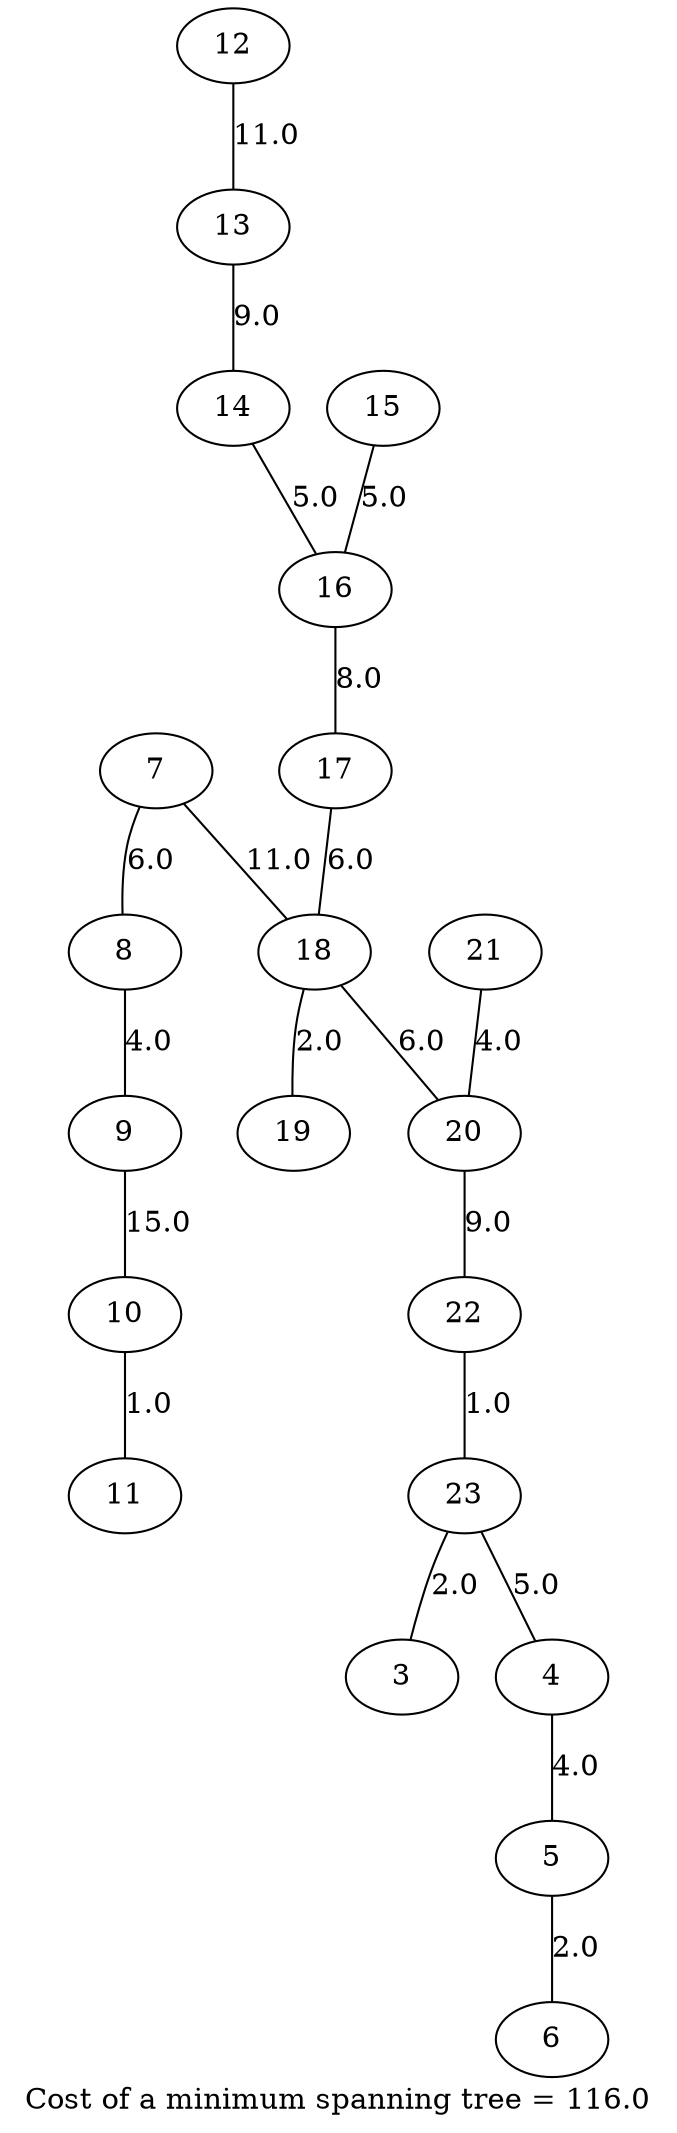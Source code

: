 graph G {label="Cost of a minimum spanning tree = 116.0";
22 -- 23[label=1.0]
10 -- 11[label=1.0]
18 -- 19[label=2.0]
23 -- 3[label=2.0]
5 -- 6[label=2.0]
21 -- 20[label=4.0]
4 -- 5[label=4.0]
8 -- 9[label=4.0]
14 -- 16[label=5.0]
15 -- 16[label=5.0]
23 -- 4[label=5.0]
17 -- 18[label=6.0]
18 -- 20[label=6.0]
7 -- 8[label=6.0]
16 -- 17[label=8.0]
13 -- 14[label=9.0]
20 -- 22[label=9.0]
12 -- 13[label=11.0]
7 -- 18[label=11.0]
9 -- 10[label=15.0]

}
